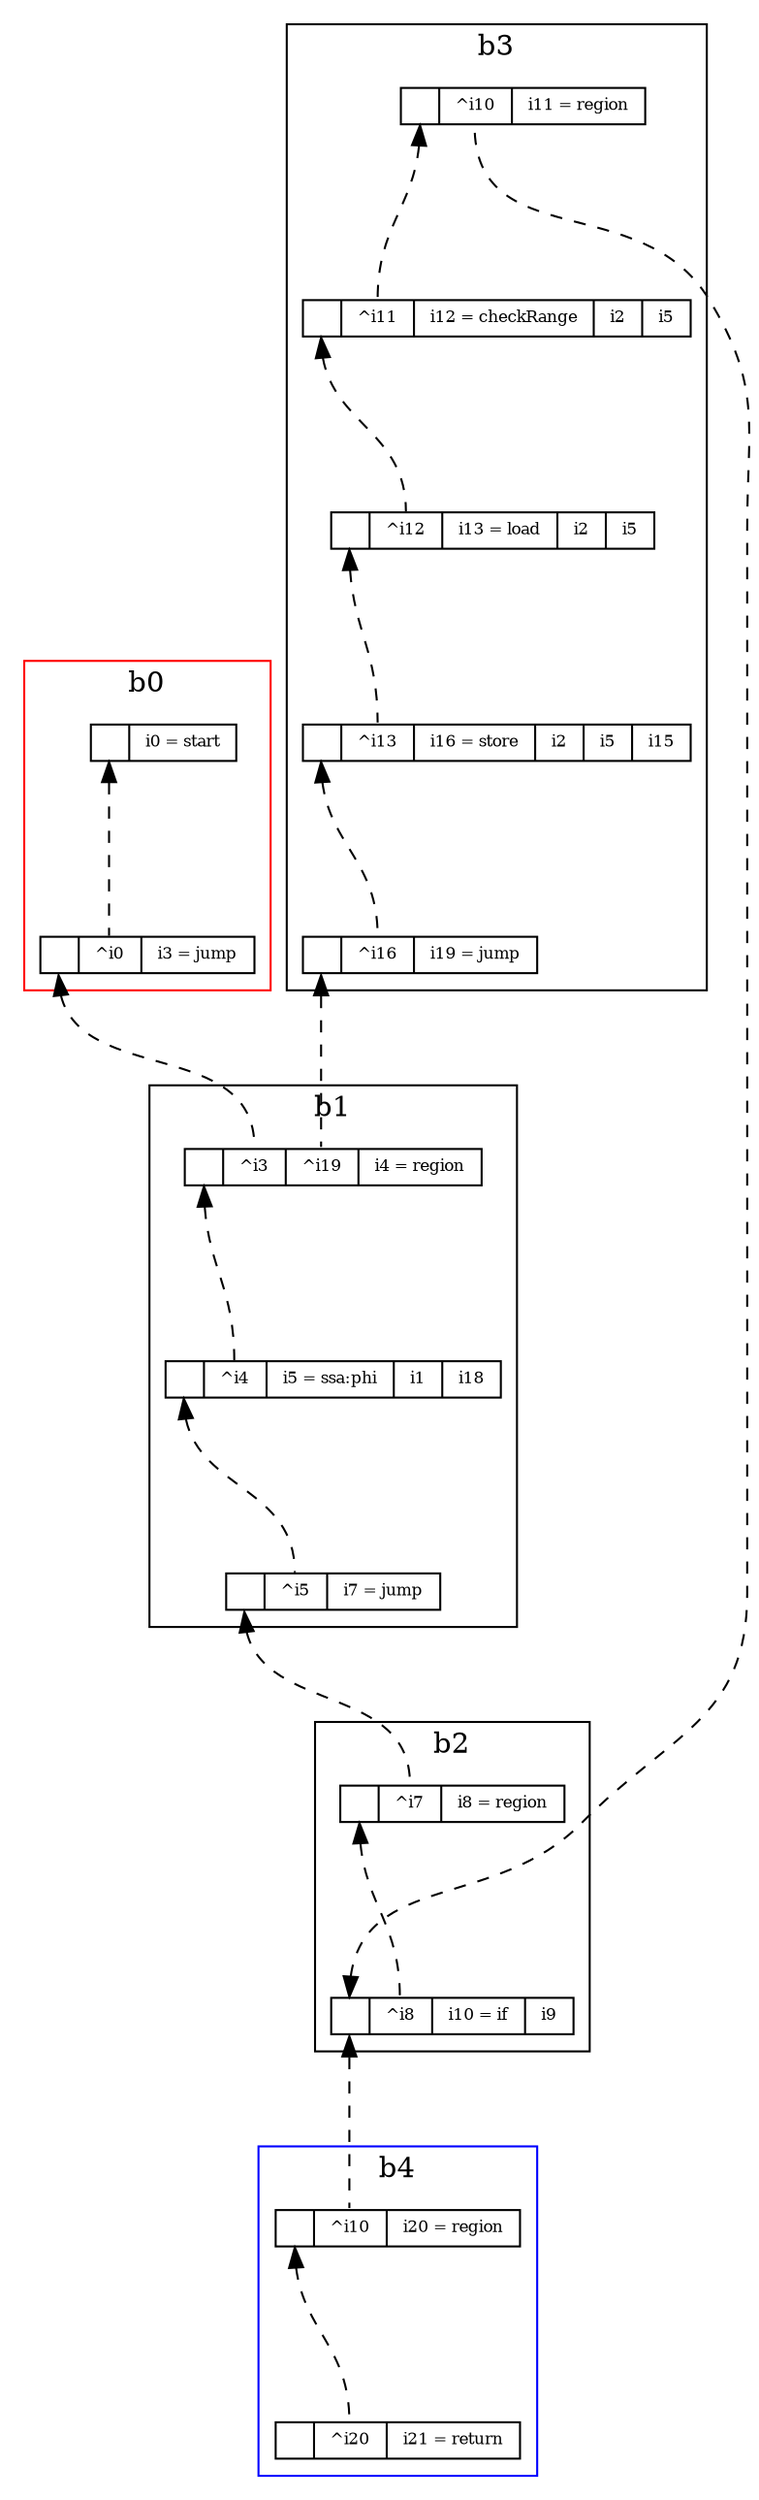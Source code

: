 digraph {
node [fontsize=8,height=0.25]
rankdir="TB"
ranksep="1.2 equally"
overlap="false"
splines="true"
concentrate="true"
subgraph cluster0 {
  label = "b0"
  color = "red"
  N0 [
    shape="record"
    label="{{<CS>|<S> i0 = start}}"
  ]
  N3 [
    shape="record"
    label="{{<CS>|<C0> ^i0|<S> i3 = jump}}"
  ]
}
subgraph cluster1 {
  label = "b1"
  N4 [
    shape="record"
    label="{{<CS>|<C0> ^i3|<C1> ^i19|<S> i4 = region}}"
  ]
  N5 [
    shape="record"
    label="{{<CS>|<C0> ^i4|<S> i5 = ssa\:phi|<I0> i1|<I1> i18}}"
  ]
  N7 [
    shape="record"
    label="{{<CS>|<C0> ^i5|<S> i7 = jump}}"
  ]
}
subgraph cluster2 {
  label = "b2"
  N8 [
    shape="record"
    label="{{<CS>|<C0> ^i7|<S> i8 = region}}"
  ]
  N10 [
    shape="record"
    label="{{<CS>|<C0> ^i8|<S> i10 = if|<I0> i9}}"
  ]
}
subgraph cluster3 {
  label = "b3"
  N11 [
    shape="record"
    label="{{<CS>|<C0> ^i10|<S> i11 = region}}"
  ]
  N12 [
    shape="record"
    label="{{<CS>|<C0> ^i11|<S> i12 = checkRange|<I0> i2|<I1> i5}}"
  ]
  N13 [
    shape="record"
    label="{{<CS>|<C0> ^i12|<S> i13 = load|<I0> i2|<I1> i5}}"
  ]
  N16 [
    shape="record"
    label="{{<CS>|<C0> ^i13|<S> i16 = store|<I0> i2|<I1> i5|<I2> i15}}"
  ]
  N19 [
    shape="record"
    label="{{<CS>|<C0> ^i16|<S> i19 = jump}}"
  ]
}
subgraph cluster4 {
  label = "b4"
  color = "blue"
  N20 [
    shape="record"
    label="{{<CS>|<C0> ^i10|<S> i20 = region}}"
  ]
  N21 [
    shape="record"
    label="{{<CS>|<C0> ^i20|<S> i21 = return}}"
  ]
}
N0:CS -> N3:C0 [dir=back, style=dashed]
N3:CS -> N4:C0 [dir=back, style=dashed]
N19:CS -> N4:C1 [dir=back, style=dashed]
N4:CS -> N5:C0 [dir=back, style=dashed]
N5:CS -> N7:C0 [dir=back, style=dashed]
N7:CS -> N8:C0 [dir=back, style=dashed]
N8:CS -> N10:C0 [dir=back, style=dashed]
N10:CS -> N11:C0 [dir=back, style=dashed]
N11:CS -> N12:C0 [dir=back, style=dashed]
N12:CS -> N13:C0 [dir=back, style=dashed]
N13:CS -> N16:C0 [dir=back, style=dashed]
N16:CS -> N19:C0 [dir=back, style=dashed]
N10:CS -> N20:C0 [dir=back, style=dashed]
N20:CS -> N21:C0 [dir=back, style=dashed]
}
